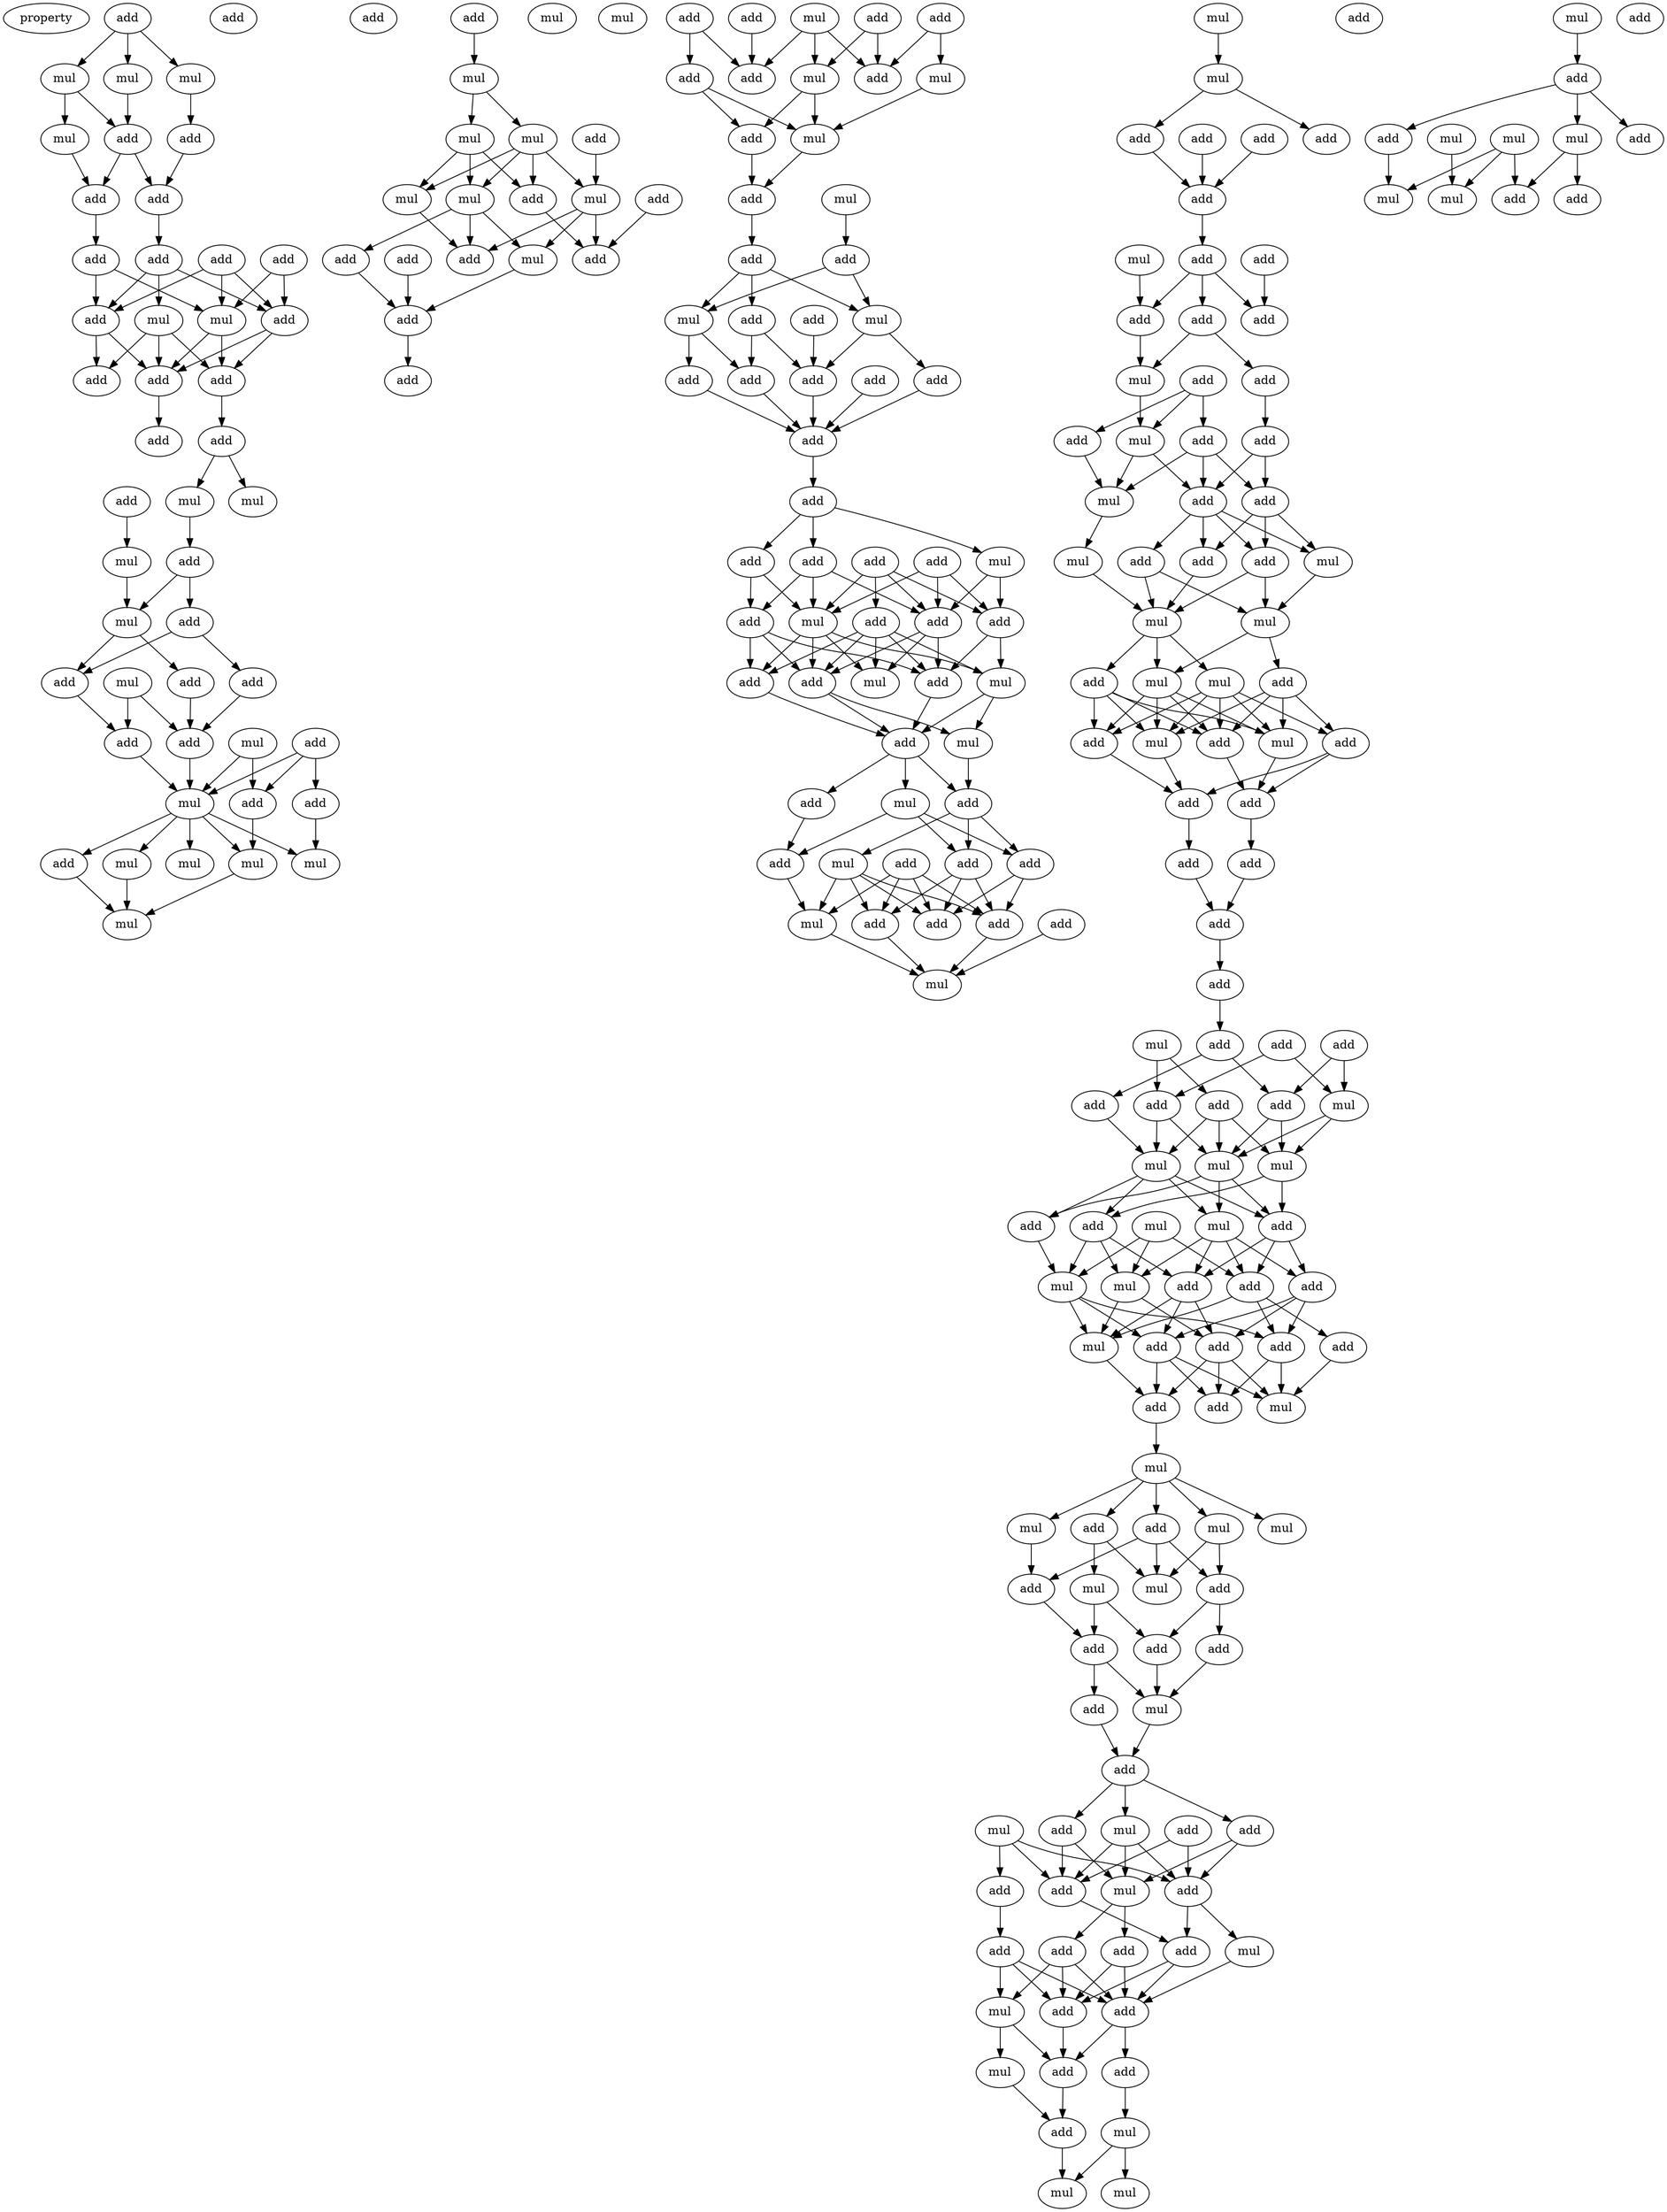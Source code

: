 digraph {
    node [fontcolor=black]
    property [mul=2,lf=1.5]
    0 [ label = add ];
    1 [ label = mul ];
    2 [ label = mul ];
    3 [ label = mul ];
    4 [ label = add ];
    5 [ label = mul ];
    6 [ label = add ];
    7 [ label = add ];
    8 [ label = add ];
    9 [ label = add ];
    10 [ label = add ];
    11 [ label = add ];
    12 [ label = add ];
    13 [ label = add ];
    14 [ label = mul ];
    15 [ label = mul ];
    16 [ label = add ];
    17 [ label = add ];
    18 [ label = add ];
    19 [ label = add ];
    20 [ label = add ];
    21 [ label = add ];
    22 [ label = add ];
    23 [ label = mul ];
    24 [ label = mul ];
    25 [ label = add ];
    26 [ label = mul ];
    27 [ label = add ];
    28 [ label = mul ];
    29 [ label = add ];
    30 [ label = add ];
    31 [ label = add ];
    32 [ label = add ];
    33 [ label = mul ];
    34 [ label = add ];
    35 [ label = mul ];
    36 [ label = add ];
    37 [ label = add ];
    38 [ label = add ];
    39 [ label = add ];
    40 [ label = mul ];
    41 [ label = add ];
    42 [ label = mul ];
    43 [ label = mul ];
    44 [ label = mul ];
    45 [ label = mul ];
    46 [ label = mul ];
    47 [ label = add ];
    48 [ label = add ];
    49 [ label = mul ];
    50 [ label = mul ];
    51 [ label = mul ];
    52 [ label = mul ];
    53 [ label = add ];
    54 [ label = mul ];
    55 [ label = mul ];
    56 [ label = mul ];
    57 [ label = add ];
    58 [ label = mul ];
    59 [ label = add ];
    60 [ label = add ];
    61 [ label = mul ];
    62 [ label = add ];
    63 [ label = add ];
    64 [ label = add ];
    65 [ label = add ];
    66 [ label = add ];
    67 [ label = add ];
    68 [ label = add ];
    69 [ label = add ];
    70 [ label = mul ];
    71 [ label = add ];
    72 [ label = add ];
    73 [ label = mul ];
    74 [ label = mul ];
    75 [ label = add ];
    76 [ label = add ];
    77 [ label = add ];
    78 [ label = mul ];
    79 [ label = add ];
    80 [ label = mul ];
    81 [ label = add ];
    82 [ label = add ];
    83 [ label = add ];
    84 [ label = mul ];
    85 [ label = add ];
    86 [ label = mul ];
    87 [ label = add ];
    88 [ label = add ];
    89 [ label = add ];
    90 [ label = add ];
    91 [ label = add ];
    92 [ label = add ];
    93 [ label = add ];
    94 [ label = mul ];
    95 [ label = add ];
    96 [ label = add ];
    97 [ label = add ];
    98 [ label = add ];
    99 [ label = add ];
    100 [ label = add ];
    101 [ label = add ];
    102 [ label = add ];
    103 [ label = mul ];
    104 [ label = add ];
    105 [ label = add ];
    106 [ label = mul ];
    107 [ label = mul ];
    108 [ label = add ];
    109 [ label = mul ];
    110 [ label = add ];
    111 [ label = add ];
    112 [ label = add ];
    113 [ label = mul ];
    114 [ label = add ];
    115 [ label = mul ];
    116 [ label = add ];
    117 [ label = add ];
    118 [ label = add ];
    119 [ label = add ];
    120 [ label = add ];
    121 [ label = add ];
    122 [ label = add ];
    123 [ label = mul ];
    124 [ label = mul ];
    125 [ label = mul ];
    126 [ label = mul ];
    127 [ label = add ];
    128 [ label = add ];
    129 [ label = add ];
    130 [ label = add ];
    131 [ label = add ];
    132 [ label = add ];
    133 [ label = add ];
    134 [ label = mul ];
    135 [ label = add ];
    136 [ label = add ];
    137 [ label = add ];
    138 [ label = mul ];
    139 [ label = add ];
    140 [ label = add ];
    141 [ label = add ];
    142 [ label = add ];
    143 [ label = add ];
    144 [ label = mul ];
    145 [ label = add ];
    146 [ label = mul ];
    147 [ label = add ];
    148 [ label = mul ];
    149 [ label = add ];
    150 [ label = mul ];
    151 [ label = add ];
    152 [ label = add ];
    153 [ label = mul ];
    154 [ label = mul ];
    155 [ label = add ];
    156 [ label = mul ];
    157 [ label = mul ];
    158 [ label = add ];
    159 [ label = add ];
    160 [ label = mul ];
    161 [ label = add ];
    162 [ label = mul ];
    163 [ label = add ];
    164 [ label = add ];
    165 [ label = add ];
    166 [ label = add ];
    167 [ label = add ];
    168 [ label = add ];
    169 [ label = add ];
    170 [ label = mul ];
    171 [ label = add ];
    172 [ label = add ];
    173 [ label = add ];
    174 [ label = add ];
    175 [ label = mul ];
    176 [ label = add ];
    177 [ label = add ];
    178 [ label = add ];
    179 [ label = add ];
    180 [ label = mul ];
    181 [ label = mul ];
    182 [ label = mul ];
    183 [ label = add ];
    184 [ label = add ];
    185 [ label = mul ];
    186 [ label = mul ];
    187 [ label = add ];
    188 [ label = add ];
    189 [ label = add ];
    190 [ label = mul ];
    191 [ label = mul ];
    192 [ label = add ];
    193 [ label = mul ];
    194 [ label = add ];
    195 [ label = add ];
    196 [ label = add ];
    197 [ label = add ];
    198 [ label = add ];
    199 [ label = mul ];
    200 [ label = add ];
    201 [ label = mul ];
    202 [ label = mul ];
    203 [ label = add ];
    204 [ label = mul ];
    205 [ label = add ];
    206 [ label = mul ];
    207 [ label = mul ];
    208 [ label = mul ];
    209 [ label = add ];
    210 [ label = add ];
    211 [ label = add ];
    212 [ label = add ];
    213 [ label = add ];
    214 [ label = add ];
    215 [ label = mul ];
    216 [ label = add ];
    217 [ label = add ];
    218 [ label = mul ];
    219 [ label = add ];
    220 [ label = mul ];
    221 [ label = add ];
    222 [ label = mul ];
    223 [ label = add ];
    224 [ label = add ];
    225 [ label = add ];
    226 [ label = add ];
    227 [ label = add ];
    228 [ label = add ];
    229 [ label = mul ];
    230 [ label = add ];
    231 [ label = add ];
    232 [ label = add ];
    233 [ label = mul ];
    234 [ label = add ];
    235 [ label = mul ];
    236 [ label = add ];
    237 [ label = mul ];
    238 [ label = add ];
    239 [ label = mul ];
    240 [ label = mul ];
    241 [ label = mul ];
    242 [ label = add ];
    243 [ label = mul ];
    244 [ label = mul ];
    245 [ label = mul ];
    246 [ label = add ];
    247 [ label = add ];
    248 [ label = add ];
    249 [ label = add ];
    250 [ label = mul ];
    251 [ label = mul ];
    252 [ label = add ];
    0 -> 1 [ name = 0 ];
    0 -> 2 [ name = 1 ];
    0 -> 3 [ name = 2 ];
    1 -> 4 [ name = 3 ];
    2 -> 5 [ name = 4 ];
    2 -> 6 [ name = 5 ];
    3 -> 6 [ name = 6 ];
    4 -> 7 [ name = 7 ];
    5 -> 8 [ name = 8 ];
    6 -> 7 [ name = 9 ];
    6 -> 8 [ name = 10 ];
    7 -> 12 [ name = 11 ];
    8 -> 10 [ name = 12 ];
    9 -> 13 [ name = 13 ];
    9 -> 15 [ name = 14 ];
    9 -> 16 [ name = 15 ];
    10 -> 13 [ name = 16 ];
    10 -> 15 [ name = 17 ];
    11 -> 15 [ name = 18 ];
    11 -> 16 [ name = 19 ];
    12 -> 13 [ name = 20 ];
    12 -> 14 [ name = 21 ];
    12 -> 16 [ name = 22 ];
    13 -> 17 [ name = 23 ];
    13 -> 19 [ name = 24 ];
    14 -> 17 [ name = 25 ];
    14 -> 18 [ name = 26 ];
    14 -> 19 [ name = 27 ];
    15 -> 17 [ name = 28 ];
    15 -> 18 [ name = 29 ];
    16 -> 17 [ name = 30 ];
    16 -> 18 [ name = 31 ];
    17 -> 21 [ name = 32 ];
    18 -> 20 [ name = 33 ];
    20 -> 23 [ name = 34 ];
    20 -> 24 [ name = 35 ];
    22 -> 26 [ name = 36 ];
    23 -> 27 [ name = 37 ];
    26 -> 28 [ name = 38 ];
    27 -> 28 [ name = 39 ];
    27 -> 29 [ name = 40 ];
    28 -> 31 [ name = 41 ];
    28 -> 32 [ name = 42 ];
    29 -> 30 [ name = 43 ];
    29 -> 32 [ name = 44 ];
    30 -> 37 [ name = 45 ];
    31 -> 37 [ name = 46 ];
    32 -> 34 [ name = 47 ];
    33 -> 34 [ name = 48 ];
    33 -> 37 [ name = 49 ];
    34 -> 40 [ name = 50 ];
    35 -> 38 [ name = 51 ];
    35 -> 40 [ name = 52 ];
    36 -> 38 [ name = 53 ];
    36 -> 39 [ name = 54 ];
    36 -> 40 [ name = 55 ];
    37 -> 40 [ name = 56 ];
    38 -> 44 [ name = 57 ];
    39 -> 45 [ name = 58 ];
    40 -> 41 [ name = 59 ];
    40 -> 42 [ name = 60 ];
    40 -> 43 [ name = 61 ];
    40 -> 44 [ name = 62 ];
    40 -> 45 [ name = 63 ];
    41 -> 46 [ name = 64 ];
    42 -> 46 [ name = 65 ];
    44 -> 46 [ name = 66 ];
    48 -> 51 [ name = 67 ];
    51 -> 52 [ name = 68 ];
    51 -> 54 [ name = 69 ];
    52 -> 55 [ name = 70 ];
    52 -> 56 [ name = 71 ];
    52 -> 57 [ name = 72 ];
    52 -> 58 [ name = 73 ];
    53 -> 58 [ name = 74 ];
    54 -> 55 [ name = 75 ];
    54 -> 56 [ name = 76 ];
    54 -> 57 [ name = 77 ];
    55 -> 61 [ name = 78 ];
    55 -> 63 [ name = 79 ];
    55 -> 64 [ name = 80 ];
    56 -> 63 [ name = 81 ];
    57 -> 62 [ name = 82 ];
    58 -> 61 [ name = 83 ];
    58 -> 62 [ name = 84 ];
    58 -> 63 [ name = 85 ];
    59 -> 62 [ name = 86 ];
    60 -> 65 [ name = 87 ];
    61 -> 65 [ name = 88 ];
    64 -> 65 [ name = 89 ];
    65 -> 66 [ name = 90 ];
    67 -> 74 [ name = 91 ];
    67 -> 76 [ name = 92 ];
    68 -> 72 [ name = 93 ];
    68 -> 75 [ name = 94 ];
    69 -> 73 [ name = 95 ];
    69 -> 76 [ name = 96 ];
    70 -> 72 [ name = 97 ];
    70 -> 73 [ name = 98 ];
    70 -> 76 [ name = 99 ];
    71 -> 72 [ name = 100 ];
    73 -> 77 [ name = 101 ];
    73 -> 78 [ name = 102 ];
    74 -> 78 [ name = 103 ];
    75 -> 77 [ name = 104 ];
    75 -> 78 [ name = 105 ];
    77 -> 79 [ name = 106 ];
    78 -> 79 [ name = 107 ];
    79 -> 81 [ name = 108 ];
    80 -> 82 [ name = 109 ];
    81 -> 83 [ name = 110 ];
    81 -> 84 [ name = 111 ];
    81 -> 86 [ name = 112 ];
    82 -> 84 [ name = 113 ];
    82 -> 86 [ name = 114 ];
    83 -> 87 [ name = 115 ];
    83 -> 88 [ name = 116 ];
    84 -> 87 [ name = 117 ];
    84 -> 91 [ name = 118 ];
    85 -> 88 [ name = 119 ];
    86 -> 88 [ name = 120 ];
    86 -> 89 [ name = 121 ];
    87 -> 92 [ name = 122 ];
    88 -> 92 [ name = 123 ];
    89 -> 92 [ name = 124 ];
    90 -> 92 [ name = 125 ];
    91 -> 92 [ name = 126 ];
    92 -> 93 [ name = 127 ];
    93 -> 94 [ name = 128 ];
    93 -> 95 [ name = 129 ];
    93 -> 97 [ name = 130 ];
    94 -> 100 [ name = 131 ];
    94 -> 101 [ name = 132 ];
    95 -> 100 [ name = 133 ];
    95 -> 102 [ name = 134 ];
    95 -> 103 [ name = 135 ];
    96 -> 99 [ name = 136 ];
    96 -> 100 [ name = 137 ];
    96 -> 101 [ name = 138 ];
    96 -> 103 [ name = 139 ];
    97 -> 102 [ name = 140 ];
    97 -> 103 [ name = 141 ];
    98 -> 100 [ name = 142 ];
    98 -> 101 [ name = 143 ];
    98 -> 103 [ name = 144 ];
    99 -> 104 [ name = 145 ];
    99 -> 105 [ name = 146 ];
    99 -> 106 [ name = 147 ];
    99 -> 107 [ name = 148 ];
    99 -> 108 [ name = 149 ];
    100 -> 105 [ name = 150 ];
    100 -> 107 [ name = 151 ];
    100 -> 108 [ name = 152 ];
    101 -> 106 [ name = 153 ];
    101 -> 108 [ name = 154 ];
    102 -> 104 [ name = 155 ];
    102 -> 105 [ name = 156 ];
    102 -> 108 [ name = 157 ];
    103 -> 104 [ name = 158 ];
    103 -> 105 [ name = 159 ];
    103 -> 106 [ name = 160 ];
    103 -> 107 [ name = 161 ];
    104 -> 110 [ name = 162 ];
    105 -> 109 [ name = 163 ];
    105 -> 110 [ name = 164 ];
    106 -> 109 [ name = 165 ];
    106 -> 110 [ name = 166 ];
    108 -> 110 [ name = 167 ];
    109 -> 111 [ name = 168 ];
    110 -> 111 [ name = 169 ];
    110 -> 112 [ name = 170 ];
    110 -> 113 [ name = 171 ];
    111 -> 115 [ name = 172 ];
    111 -> 116 [ name = 173 ];
    111 -> 117 [ name = 174 ];
    112 -> 118 [ name = 175 ];
    113 -> 116 [ name = 176 ];
    113 -> 117 [ name = 177 ];
    113 -> 118 [ name = 178 ];
    114 -> 119 [ name = 179 ];
    114 -> 120 [ name = 180 ];
    114 -> 122 [ name = 181 ];
    114 -> 123 [ name = 182 ];
    115 -> 119 [ name = 183 ];
    115 -> 120 [ name = 184 ];
    115 -> 122 [ name = 185 ];
    115 -> 123 [ name = 186 ];
    116 -> 119 [ name = 187 ];
    116 -> 120 [ name = 188 ];
    117 -> 119 [ name = 189 ];
    117 -> 120 [ name = 190 ];
    117 -> 122 [ name = 191 ];
    118 -> 123 [ name = 192 ];
    119 -> 124 [ name = 193 ];
    121 -> 124 [ name = 194 ];
    122 -> 124 [ name = 195 ];
    123 -> 124 [ name = 196 ];
    125 -> 126 [ name = 197 ];
    126 -> 128 [ name = 198 ];
    126 -> 130 [ name = 199 ];
    127 -> 131 [ name = 200 ];
    128 -> 131 [ name = 201 ];
    129 -> 131 [ name = 202 ];
    131 -> 133 [ name = 203 ];
    132 -> 137 [ name = 204 ];
    133 -> 135 [ name = 205 ];
    133 -> 136 [ name = 206 ];
    133 -> 137 [ name = 207 ];
    134 -> 135 [ name = 208 ];
    135 -> 138 [ name = 209 ];
    136 -> 138 [ name = 210 ];
    136 -> 140 [ name = 211 ];
    138 -> 144 [ name = 212 ];
    139 -> 142 [ name = 213 ];
    139 -> 143 [ name = 214 ];
    139 -> 144 [ name = 215 ];
    140 -> 141 [ name = 216 ];
    141 -> 145 [ name = 217 ];
    141 -> 147 [ name = 218 ];
    142 -> 145 [ name = 219 ];
    142 -> 146 [ name = 220 ];
    142 -> 147 [ name = 221 ];
    143 -> 146 [ name = 222 ];
    144 -> 145 [ name = 223 ];
    144 -> 146 [ name = 224 ];
    145 -> 149 [ name = 225 ];
    145 -> 150 [ name = 226 ];
    145 -> 151 [ name = 227 ];
    145 -> 152 [ name = 228 ];
    146 -> 148 [ name = 229 ];
    147 -> 149 [ name = 230 ];
    147 -> 150 [ name = 231 ];
    147 -> 152 [ name = 232 ];
    148 -> 153 [ name = 233 ];
    149 -> 153 [ name = 234 ];
    149 -> 154 [ name = 235 ];
    150 -> 154 [ name = 236 ];
    151 -> 153 [ name = 237 ];
    151 -> 154 [ name = 238 ];
    152 -> 153 [ name = 239 ];
    153 -> 156 [ name = 240 ];
    153 -> 157 [ name = 241 ];
    153 -> 158 [ name = 242 ];
    154 -> 155 [ name = 243 ];
    154 -> 157 [ name = 244 ];
    155 -> 159 [ name = 245 ];
    155 -> 160 [ name = 246 ];
    155 -> 161 [ name = 247 ];
    155 -> 162 [ name = 248 ];
    156 -> 159 [ name = 249 ];
    156 -> 160 [ name = 250 ];
    156 -> 161 [ name = 251 ];
    156 -> 162 [ name = 252 ];
    156 -> 163 [ name = 253 ];
    157 -> 159 [ name = 254 ];
    157 -> 160 [ name = 255 ];
    157 -> 162 [ name = 256 ];
    157 -> 163 [ name = 257 ];
    158 -> 159 [ name = 258 ];
    158 -> 160 [ name = 259 ];
    158 -> 162 [ name = 260 ];
    158 -> 163 [ name = 261 ];
    159 -> 164 [ name = 262 ];
    160 -> 164 [ name = 263 ];
    161 -> 164 [ name = 264 ];
    161 -> 165 [ name = 265 ];
    162 -> 165 [ name = 266 ];
    163 -> 165 [ name = 267 ];
    164 -> 167 [ name = 268 ];
    165 -> 166 [ name = 269 ];
    166 -> 168 [ name = 270 ];
    167 -> 168 [ name = 271 ];
    168 -> 169 [ name = 272 ];
    169 -> 172 [ name = 273 ];
    170 -> 176 [ name = 274 ];
    170 -> 178 [ name = 275 ];
    171 -> 175 [ name = 276 ];
    171 -> 177 [ name = 277 ];
    172 -> 177 [ name = 278 ];
    172 -> 179 [ name = 279 ];
    174 -> 175 [ name = 280 ];
    174 -> 178 [ name = 281 ];
    175 -> 181 [ name = 282 ];
    175 -> 182 [ name = 283 ];
    176 -> 180 [ name = 284 ];
    176 -> 181 [ name = 285 ];
    176 -> 182 [ name = 286 ];
    177 -> 181 [ name = 287 ];
    177 -> 182 [ name = 288 ];
    178 -> 180 [ name = 289 ];
    178 -> 181 [ name = 290 ];
    179 -> 180 [ name = 291 ];
    180 -> 183 [ name = 292 ];
    180 -> 184 [ name = 293 ];
    180 -> 185 [ name = 294 ];
    180 -> 187 [ name = 295 ];
    181 -> 184 [ name = 296 ];
    181 -> 185 [ name = 297 ];
    181 -> 187 [ name = 298 ];
    182 -> 183 [ name = 299 ];
    182 -> 187 [ name = 300 ];
    183 -> 189 [ name = 301 ];
    183 -> 190 [ name = 302 ];
    183 -> 191 [ name = 303 ];
    184 -> 190 [ name = 304 ];
    185 -> 188 [ name = 305 ];
    185 -> 189 [ name = 306 ];
    185 -> 191 [ name = 307 ];
    185 -> 192 [ name = 308 ];
    186 -> 188 [ name = 309 ];
    186 -> 190 [ name = 310 ];
    186 -> 191 [ name = 311 ];
    187 -> 188 [ name = 312 ];
    187 -> 189 [ name = 313 ];
    187 -> 192 [ name = 314 ];
    188 -> 193 [ name = 315 ];
    188 -> 195 [ name = 316 ];
    188 -> 196 [ name = 317 ];
    189 -> 193 [ name = 318 ];
    189 -> 194 [ name = 319 ];
    189 -> 197 [ name = 320 ];
    190 -> 193 [ name = 321 ];
    190 -> 194 [ name = 322 ];
    190 -> 196 [ name = 323 ];
    191 -> 193 [ name = 324 ];
    191 -> 197 [ name = 325 ];
    192 -> 194 [ name = 326 ];
    192 -> 196 [ name = 327 ];
    192 -> 197 [ name = 328 ];
    193 -> 198 [ name = 329 ];
    194 -> 198 [ name = 330 ];
    194 -> 199 [ name = 331 ];
    194 -> 200 [ name = 332 ];
    195 -> 199 [ name = 333 ];
    196 -> 199 [ name = 334 ];
    196 -> 200 [ name = 335 ];
    197 -> 198 [ name = 336 ];
    197 -> 199 [ name = 337 ];
    197 -> 200 [ name = 338 ];
    198 -> 201 [ name = 339 ];
    201 -> 202 [ name = 340 ];
    201 -> 203 [ name = 341 ];
    201 -> 204 [ name = 342 ];
    201 -> 205 [ name = 343 ];
    201 -> 206 [ name = 344 ];
    202 -> 208 [ name = 345 ];
    202 -> 210 [ name = 346 ];
    203 -> 207 [ name = 347 ];
    203 -> 208 [ name = 348 ];
    205 -> 208 [ name = 349 ];
    205 -> 209 [ name = 350 ];
    205 -> 210 [ name = 351 ];
    206 -> 209 [ name = 352 ];
    207 -> 211 [ name = 353 ];
    207 -> 212 [ name = 354 ];
    209 -> 211 [ name = 355 ];
    210 -> 212 [ name = 356 ];
    210 -> 213 [ name = 357 ];
    211 -> 214 [ name = 358 ];
    211 -> 215 [ name = 359 ];
    212 -> 215 [ name = 360 ];
    213 -> 215 [ name = 361 ];
    214 -> 216 [ name = 362 ];
    215 -> 216 [ name = 363 ];
    216 -> 217 [ name = 364 ];
    216 -> 218 [ name = 365 ];
    216 -> 219 [ name = 366 ];
    217 -> 222 [ name = 367 ];
    217 -> 225 [ name = 368 ];
    218 -> 222 [ name = 369 ];
    218 -> 223 [ name = 370 ];
    218 -> 225 [ name = 371 ];
    219 -> 222 [ name = 372 ];
    219 -> 223 [ name = 373 ];
    220 -> 223 [ name = 374 ];
    220 -> 224 [ name = 375 ];
    220 -> 225 [ name = 376 ];
    221 -> 223 [ name = 377 ];
    221 -> 225 [ name = 378 ];
    222 -> 227 [ name = 379 ];
    222 -> 228 [ name = 380 ];
    223 -> 226 [ name = 381 ];
    223 -> 229 [ name = 382 ];
    224 -> 230 [ name = 383 ];
    225 -> 226 [ name = 384 ];
    226 -> 231 [ name = 385 ];
    226 -> 232 [ name = 386 ];
    227 -> 231 [ name = 387 ];
    227 -> 232 [ name = 388 ];
    227 -> 233 [ name = 389 ];
    228 -> 231 [ name = 390 ];
    228 -> 232 [ name = 391 ];
    229 -> 231 [ name = 392 ];
    230 -> 231 [ name = 393 ];
    230 -> 232 [ name = 394 ];
    230 -> 233 [ name = 395 ];
    231 -> 234 [ name = 396 ];
    231 -> 236 [ name = 397 ];
    232 -> 234 [ name = 398 ];
    233 -> 234 [ name = 399 ];
    233 -> 235 [ name = 400 ];
    234 -> 238 [ name = 401 ];
    235 -> 238 [ name = 402 ];
    236 -> 237 [ name = 403 ];
    237 -> 239 [ name = 404 ];
    237 -> 240 [ name = 405 ];
    238 -> 240 [ name = 406 ];
    241 -> 242 [ name = 407 ];
    242 -> 243 [ name = 408 ];
    242 -> 246 [ name = 409 ];
    242 -> 247 [ name = 410 ];
    243 -> 248 [ name = 411 ];
    243 -> 249 [ name = 412 ];
    244 -> 250 [ name = 413 ];
    245 -> 248 [ name = 414 ];
    245 -> 250 [ name = 415 ];
    245 -> 251 [ name = 416 ];
    247 -> 251 [ name = 417 ];
}
